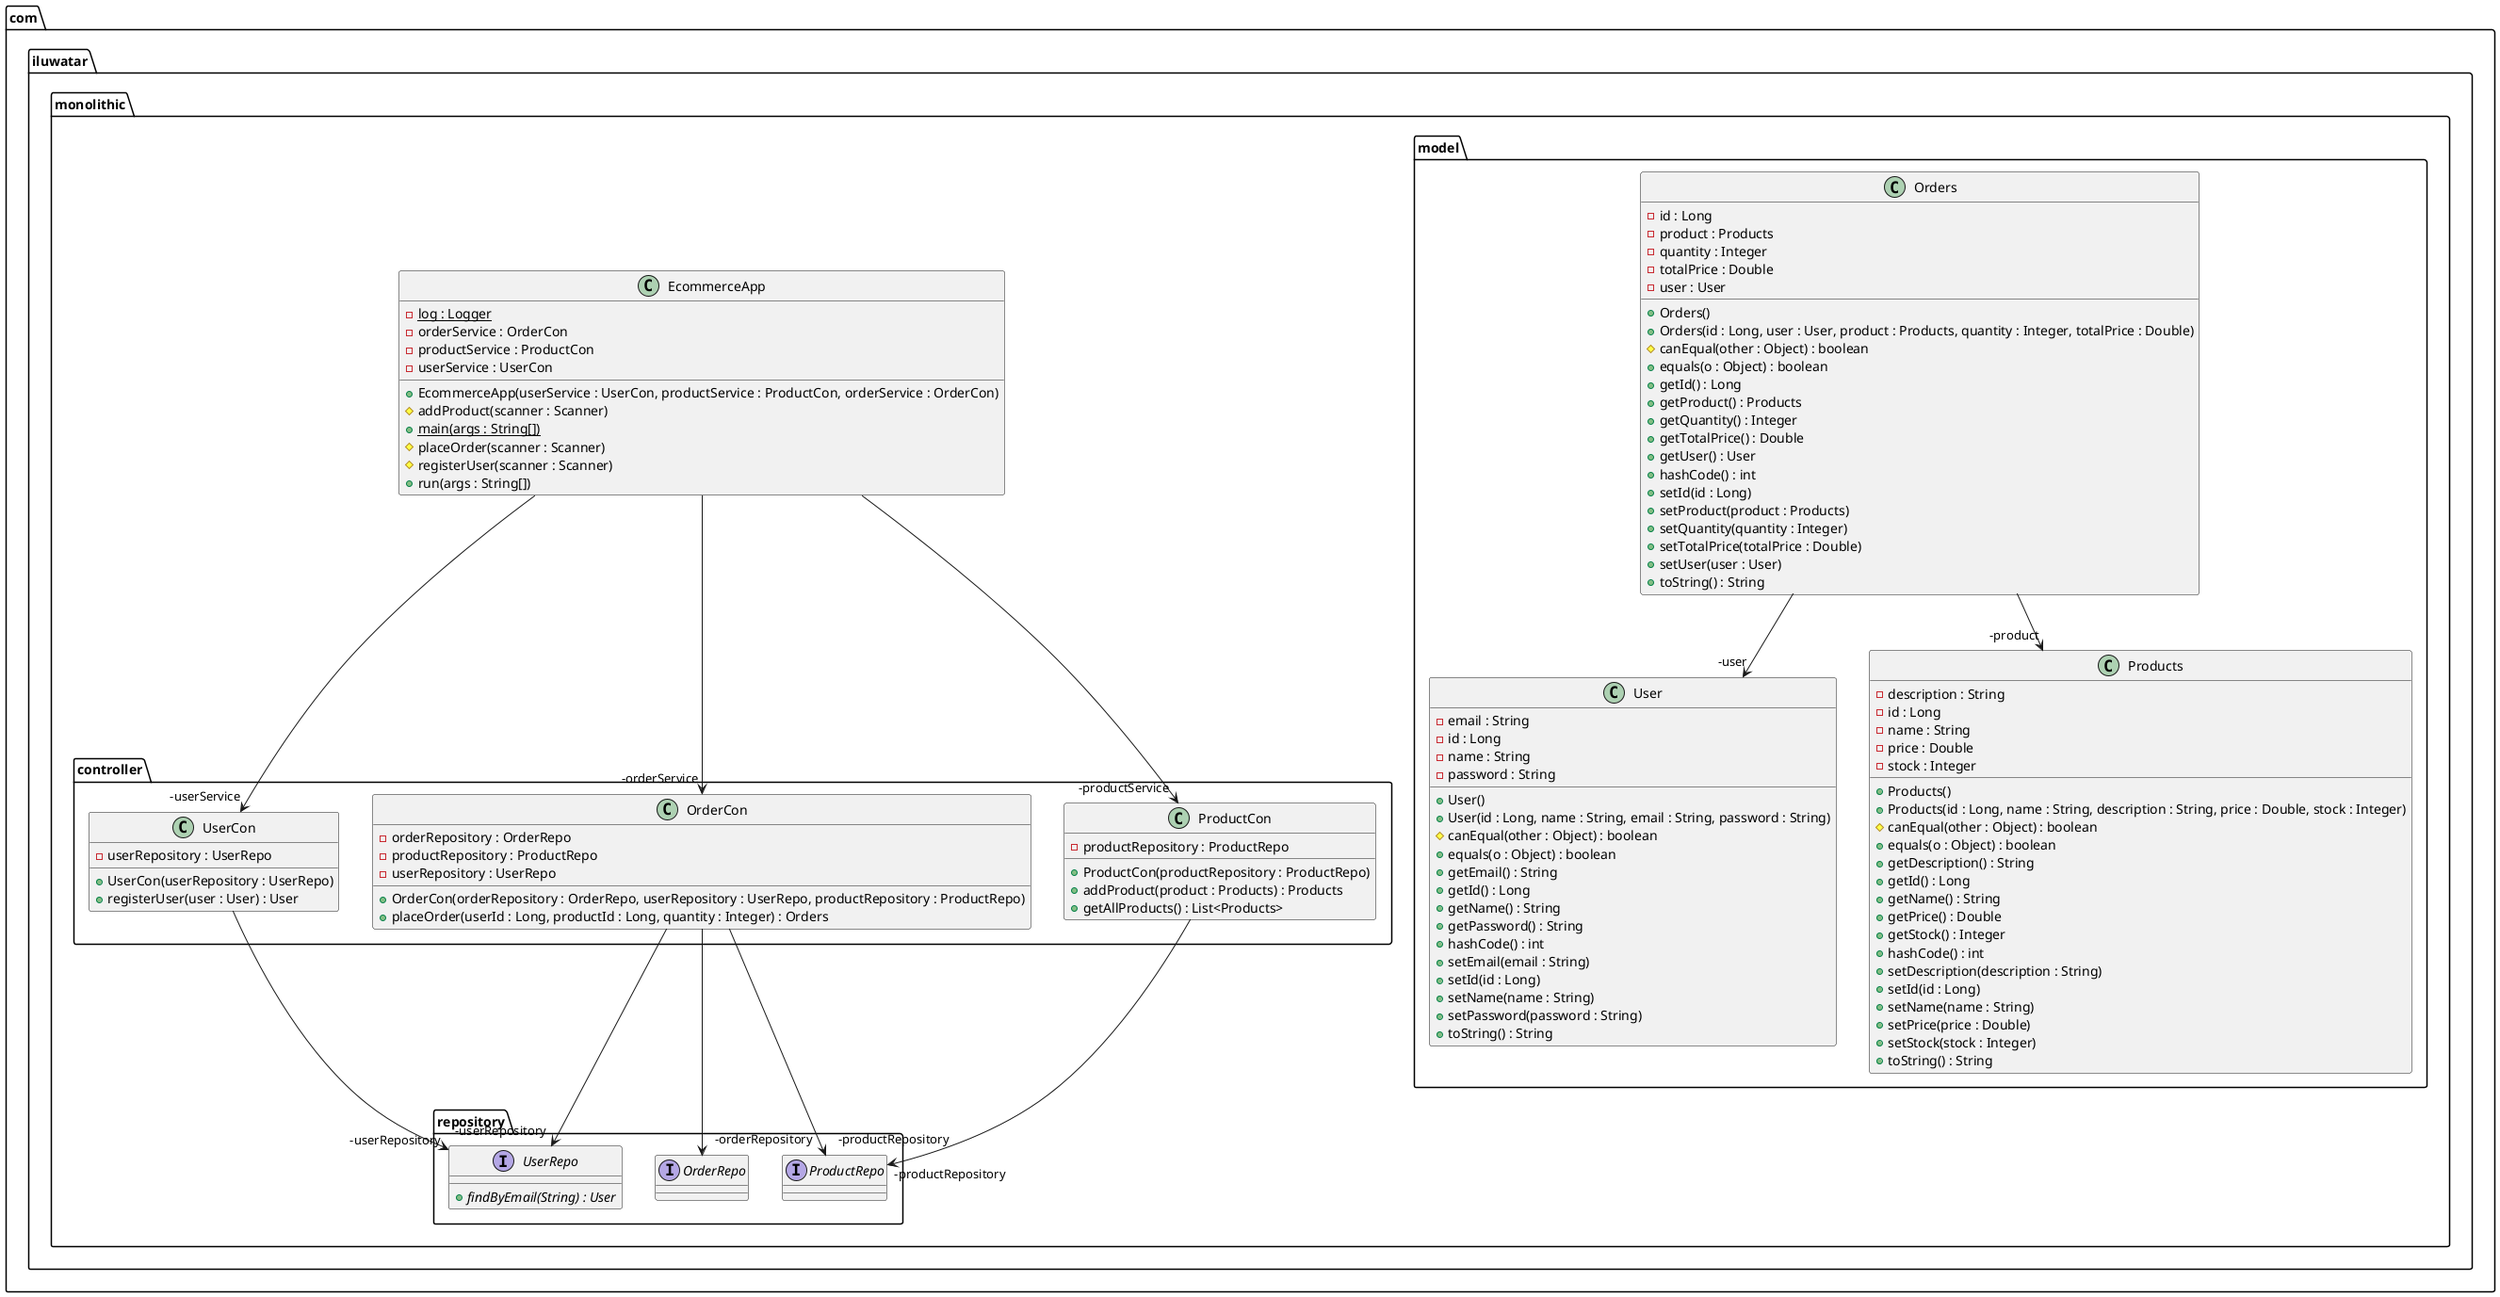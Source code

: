 @startuml
package com.iluwatar.monolithic.model {
  class Orders {
    - id : Long
    - product : Products
    - quantity : Integer
    - totalPrice : Double
    - user : User
    + Orders()
    + Orders(id : Long, user : User, product : Products, quantity : Integer, totalPrice : Double)
    # canEqual(other : Object) : boolean
    + equals(o : Object) : boolean
    + getId() : Long
    + getProduct() : Products
    + getQuantity() : Integer
    + getTotalPrice() : Double
    + getUser() : User
    + hashCode() : int
    + setId(id : Long)
    + setProduct(product : Products)
    + setQuantity(quantity : Integer)
    + setTotalPrice(totalPrice : Double)
    + setUser(user : User)
    + toString() : String
  }
  class Products {
    - description : String
    - id : Long
    - name : String
    - price : Double
    - stock : Integer
    + Products()
    + Products(id : Long, name : String, description : String, price : Double, stock : Integer)
    # canEqual(other : Object) : boolean
    + equals(o : Object) : boolean
    + getDescription() : String
    + getId() : Long
    + getName() : String
    + getPrice() : Double
    + getStock() : Integer
    + hashCode() : int
    + setDescription(description : String)
    + setId(id : Long)
    + setName(name : String)
    + setPrice(price : Double)
    + setStock(stock : Integer)
    + toString() : String
  }
  class User {
    - email : String
    - id : Long
    - name : String
    - password : String
    + User()
    + User(id : Long, name : String, email : String, password : String)
    # canEqual(other : Object) : boolean
    + equals(o : Object) : boolean
    + getEmail() : String
    + getId() : Long
    + getName() : String
    + getPassword() : String
    + hashCode() : int
    + setEmail(email : String)
    + setId(id : Long)
    + setName(name : String)
    + setPassword(password : String)
    + toString() : String
  }
}
package com.iluwatar.monolithic.repository {
  interface OrderRepo {
  }
  interface ProductRepo {
  }
  interface UserRepo {
    + findByEmail(String) : User {abstract}
  }
}
package com.iluwatar.monolithic.controller {
  class OrderCon {
    - orderRepository : OrderRepo
    - productRepository : ProductRepo
    - userRepository : UserRepo
    + OrderCon(orderRepository : OrderRepo, userRepository : UserRepo, productRepository : ProductRepo)
    + placeOrder(userId : Long, productId : Long, quantity : Integer) : Orders
  }
  class ProductCon {
    - productRepository : ProductRepo
    + ProductCon(productRepository : ProductRepo)
    + addProduct(product : Products) : Products
    + getAllProducts() : List<Products>
  }
  class UserCon {
    - userRepository : UserRepo
    + UserCon(userRepository : UserRepo)
    + registerUser(user : User) : User
  }
}
package com.iluwatar.monolithic {
  class EcommerceApp {
    - log : Logger {static}
    - orderService : OrderCon
    - productService : ProductCon
    - userService : UserCon
    + EcommerceApp(userService : UserCon, productService : ProductCon, orderService : OrderCon)
    # addProduct(scanner : Scanner)
    + main(args : String[]) {static}
    # placeOrder(scanner : Scanner)
    # registerUser(scanner : Scanner)
    + run(args : String[])
  }
}
UserCon -->  "-userRepository" UserRepo
Orders -->  "-user" User
OrderCon -->  "-productRepository" ProductRepo
OrderCon -->  "-userRepository" UserRepo
OrderCon -->  "-orderRepository" OrderRepo
EcommerceApp -->  "-userService" UserCon
Orders -->  "-product" Products
ProductCon -->  "-productRepository" ProductRepo
EcommerceApp -->  "-productService" ProductCon
EcommerceApp -->  "-orderService" OrderCon
@enduml